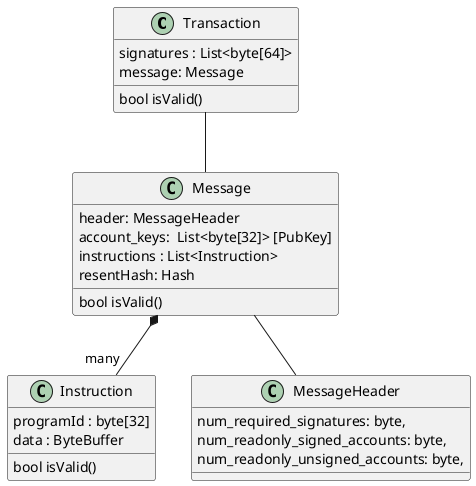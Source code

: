 @startuml
class Transaction {
    signatures : List<byte[64]> 
    message: Message
    bool isValid()
}
class Message { 
    header: MessageHeader
    account_keys:  List<byte[32]> [PubKey]
    instructions : List<Instruction> 
    resentHash: Hash
    bool isValid()
}

class Instruction {
   programId : byte[32]
   data : ByteBuffer
    bool isValid()
}

class MessageHeader {
    num_required_signatures: byte,
    num_readonly_signed_accounts: byte,
    num_readonly_unsigned_accounts: byte,
}
Transaction --  Message
Message -- MessageHeader
Message *-- "many" Instruction
@enduml